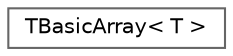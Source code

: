 digraph "Graphical Class Hierarchy"
{
 // INTERACTIVE_SVG=YES
 // LATEX_PDF_SIZE
  bgcolor="transparent";
  edge [fontname=Helvetica,fontsize=10,labelfontname=Helvetica,labelfontsize=10];
  node [fontname=Helvetica,fontsize=10,shape=box,height=0.2,width=0.4];
  rankdir="LR";
  Node0 [id="Node000000",label="TBasicArray\< T \>",height=0.2,width=0.4,color="grey40", fillcolor="white", style="filled",URL="$d1/da6/classTBasicArray.html",tooltip="Basic RAII array which can be used without the excessive dependencies needed by TArray,..."];
}
